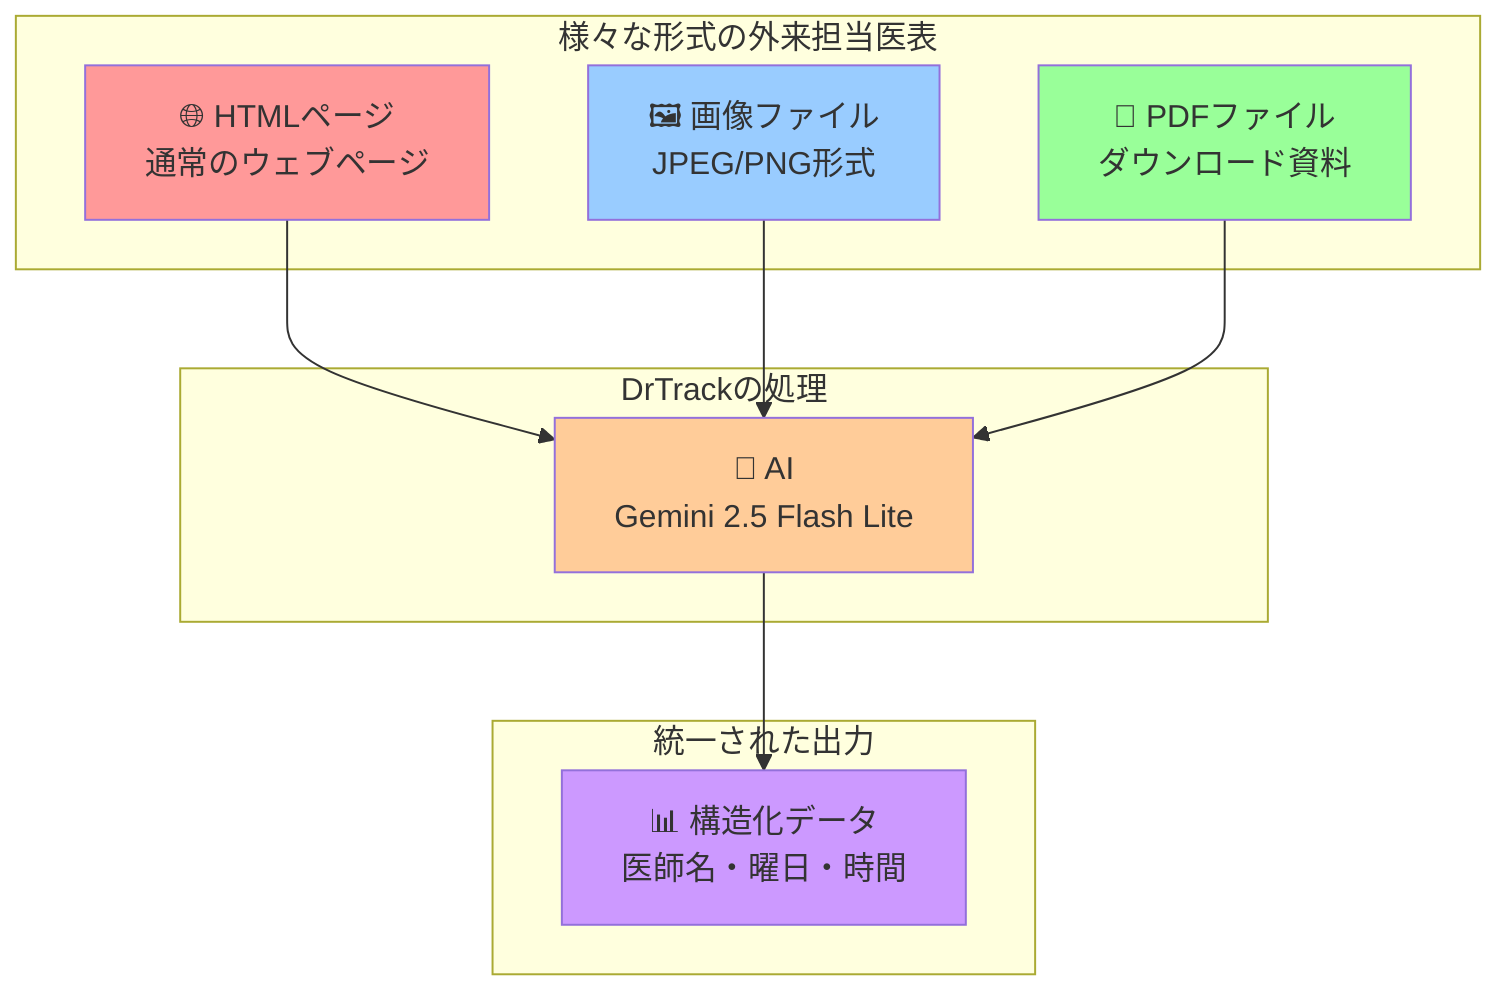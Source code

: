 graph TD
    subgraph "様々な形式の外来担当医表"
        A[🌐 HTMLページ<br/>通常のウェブページ]
        B[🖼️ 画像ファイル<br/>JPEG/PNG形式]
        C[📄 PDFファイル<br/>ダウンロード資料]
    end
    
    subgraph "DrTrackの処理"
        D[🤖 AI<br/>Gemini 2.5 Flash Lite]
    end
    
    subgraph "統一された出力"
        E[📊 構造化データ<br/>医師名・曜日・時間]
    end
    
    A --> D
    B --> D
    C --> D
    D --> E

    style A fill:#ff9999
    style B fill:#99ccff
    style C fill:#99ff99
    style D fill:#ffcc99
    style E fill:#cc99ff